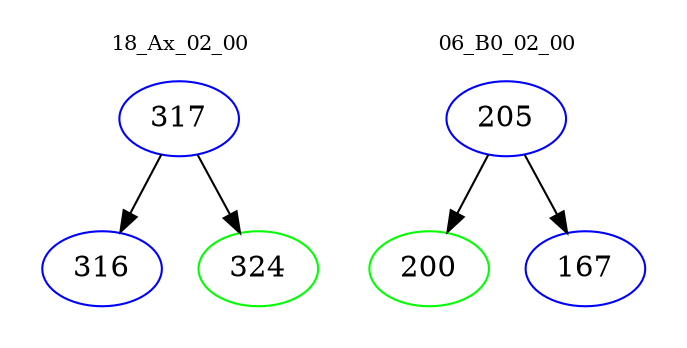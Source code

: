 digraph{
subgraph cluster_0 {
color = white
label = "18_Ax_02_00";
fontsize=10;
T0_317 [label="317", color="blue"]
T0_317 -> T0_316 [color="black"]
T0_316 [label="316", color="blue"]
T0_317 -> T0_324 [color="black"]
T0_324 [label="324", color="green"]
}
subgraph cluster_1 {
color = white
label = "06_B0_02_00";
fontsize=10;
T1_205 [label="205", color="blue"]
T1_205 -> T1_200 [color="black"]
T1_200 [label="200", color="green"]
T1_205 -> T1_167 [color="black"]
T1_167 [label="167", color="blue"]
}
}
